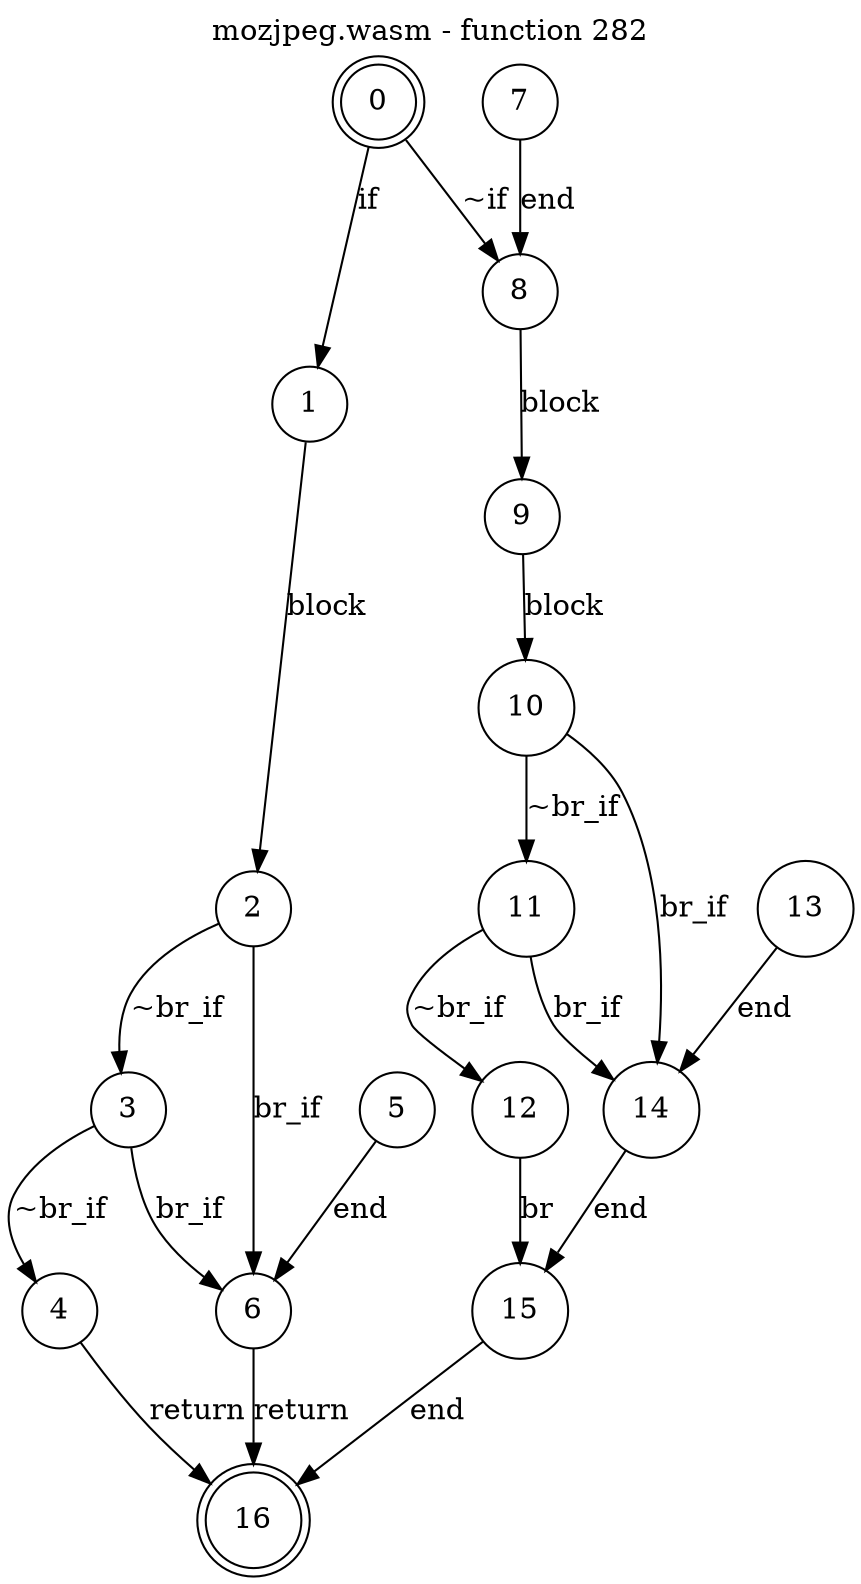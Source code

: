 digraph finite_state_machine {
    label = "mozjpeg.wasm - function 282"
    labelloc =  t
    labelfontsize = 16
    labelfontcolor = black
    labelfontname = "Helvetica"
    node [shape = doublecircle]; 0 16;
    node [shape = circle];
    0 -> 1[label = "if"];
    0 -> 8[label = "~if"];
    1 -> 2[label = "block"];
    2 -> 3[label = "~br_if"];
    2 -> 6[label = "br_if"];
    3 -> 4[label = "~br_if"];
    3 -> 6[label = "br_if"];
    4 -> 16[label = "return"];
    5 -> 6[label = "end"];
    6 -> 16[label = "return"];
    7 -> 8[label = "end"];
    8 -> 9[label = "block"];
    9 -> 10[label = "block"];
    10 -> 11[label = "~br_if"];
    10 -> 14[label = "br_if"];
    11 -> 12[label = "~br_if"];
    11 -> 14[label = "br_if"];
    12 -> 15[label = "br"];
    13 -> 14[label = "end"];
    14 -> 15[label = "end"];
    15 -> 16[label = "end"];
}
